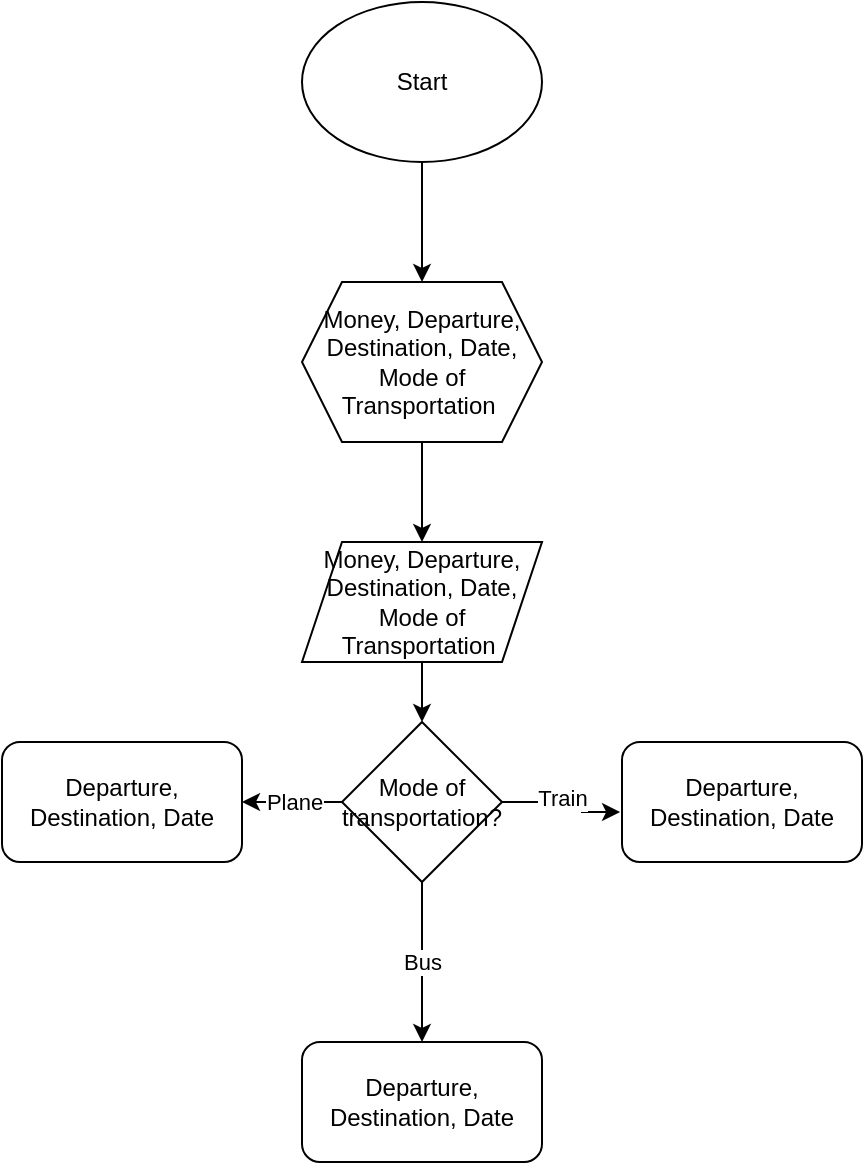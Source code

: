 <mxfile version="24.0.5" type="github">
  <diagram name="Page-1" id="Dds4jUuPAyqlkKa783bW">
    <mxGraphModel dx="862" dy="563" grid="1" gridSize="11" guides="1" tooltips="1" connect="1" arrows="1" fold="1" page="1" pageScale="1" pageWidth="1200" pageHeight="1600" math="0" shadow="0">
      <root>
        <mxCell id="0" />
        <mxCell id="1" parent="0" />
        <mxCell id="TmK4ivLg2jkv_fZSlfmU-4" style="edgeStyle=orthogonalEdgeStyle;rounded=0;orthogonalLoop=1;jettySize=auto;html=1;entryX=0.5;entryY=0;entryDx=0;entryDy=0;" edge="1" parent="1" source="TmK4ivLg2jkv_fZSlfmU-1" target="TmK4ivLg2jkv_fZSlfmU-2">
          <mxGeometry relative="1" as="geometry" />
        </mxCell>
        <mxCell id="TmK4ivLg2jkv_fZSlfmU-1" value="Start" style="ellipse;whiteSpace=wrap;html=1;" vertex="1" parent="1">
          <mxGeometry x="390" y="60" width="120" height="80" as="geometry" />
        </mxCell>
        <mxCell id="TmK4ivLg2jkv_fZSlfmU-6" style="edgeStyle=orthogonalEdgeStyle;rounded=0;orthogonalLoop=1;jettySize=auto;html=1;entryX=0.5;entryY=0;entryDx=0;entryDy=0;" edge="1" parent="1" source="TmK4ivLg2jkv_fZSlfmU-2" target="TmK4ivLg2jkv_fZSlfmU-5">
          <mxGeometry relative="1" as="geometry" />
        </mxCell>
        <mxCell id="TmK4ivLg2jkv_fZSlfmU-2" value="Money, Departure, Destination, Date, Mode of Transportation&amp;nbsp;" style="shape=hexagon;perimeter=hexagonPerimeter2;whiteSpace=wrap;html=1;fixedSize=1;" vertex="1" parent="1">
          <mxGeometry x="390" y="200" width="120" height="80" as="geometry" />
        </mxCell>
        <mxCell id="TmK4ivLg2jkv_fZSlfmU-9" style="edgeStyle=orthogonalEdgeStyle;rounded=0;orthogonalLoop=1;jettySize=auto;html=1;entryX=0.5;entryY=0;entryDx=0;entryDy=0;" edge="1" parent="1" source="TmK4ivLg2jkv_fZSlfmU-5" target="TmK4ivLg2jkv_fZSlfmU-8">
          <mxGeometry relative="1" as="geometry" />
        </mxCell>
        <mxCell id="TmK4ivLg2jkv_fZSlfmU-5" value="Money, Departure, Destination, Date, Mode of Transportation&amp;nbsp;" style="shape=parallelogram;perimeter=parallelogramPerimeter;whiteSpace=wrap;html=1;fixedSize=1;" vertex="1" parent="1">
          <mxGeometry x="390" y="330" width="120" height="60" as="geometry" />
        </mxCell>
        <mxCell id="TmK4ivLg2jkv_fZSlfmU-16" style="edgeStyle=orthogonalEdgeStyle;rounded=0;orthogonalLoop=1;jettySize=auto;html=1;entryX=1;entryY=0.5;entryDx=0;entryDy=0;" edge="1" parent="1" source="TmK4ivLg2jkv_fZSlfmU-8" target="TmK4ivLg2jkv_fZSlfmU-15">
          <mxGeometry relative="1" as="geometry" />
        </mxCell>
        <mxCell id="TmK4ivLg2jkv_fZSlfmU-18" value="Plane" style="edgeLabel;html=1;align=center;verticalAlign=middle;resizable=0;points=[];" vertex="1" connectable="0" parent="TmK4ivLg2jkv_fZSlfmU-16">
          <mxGeometry x="-0.032" relative="1" as="geometry">
            <mxPoint as="offset" />
          </mxGeometry>
        </mxCell>
        <mxCell id="TmK4ivLg2jkv_fZSlfmU-17" value="Bus" style="edgeStyle=orthogonalEdgeStyle;rounded=0;orthogonalLoop=1;jettySize=auto;html=1;entryX=0.5;entryY=0;entryDx=0;entryDy=0;" edge="1" parent="1" source="TmK4ivLg2jkv_fZSlfmU-8" target="TmK4ivLg2jkv_fZSlfmU-13">
          <mxGeometry relative="1" as="geometry" />
        </mxCell>
        <mxCell id="TmK4ivLg2jkv_fZSlfmU-8" value="Mode of transportation?" style="rhombus;whiteSpace=wrap;html=1;" vertex="1" parent="1">
          <mxGeometry x="410" y="420" width="80" height="80" as="geometry" />
        </mxCell>
        <mxCell id="TmK4ivLg2jkv_fZSlfmU-10" value="Departure, Destination, Date" style="rounded=1;whiteSpace=wrap;html=1;" vertex="1" parent="1">
          <mxGeometry x="550" y="430" width="120" height="60" as="geometry" />
        </mxCell>
        <mxCell id="TmK4ivLg2jkv_fZSlfmU-11" style="edgeStyle=orthogonalEdgeStyle;rounded=0;orthogonalLoop=1;jettySize=auto;html=1;entryX=-0.008;entryY=0.584;entryDx=0;entryDy=0;entryPerimeter=0;" edge="1" parent="1" source="TmK4ivLg2jkv_fZSlfmU-8" target="TmK4ivLg2jkv_fZSlfmU-10">
          <mxGeometry relative="1" as="geometry">
            <Array as="points">
              <mxPoint x="530" y="460" />
              <mxPoint x="530" y="465" />
            </Array>
          </mxGeometry>
        </mxCell>
        <mxCell id="TmK4ivLg2jkv_fZSlfmU-12" value="Train" style="edgeLabel;html=1;align=center;verticalAlign=middle;resizable=0;points=[];" vertex="1" connectable="0" parent="TmK4ivLg2jkv_fZSlfmU-11">
          <mxGeometry x="-0.085" y="2" relative="1" as="geometry">
            <mxPoint as="offset" />
          </mxGeometry>
        </mxCell>
        <mxCell id="TmK4ivLg2jkv_fZSlfmU-13" value="Departure, Destination, Date" style="rounded=1;whiteSpace=wrap;html=1;" vertex="1" parent="1">
          <mxGeometry x="390" y="580" width="120" height="60" as="geometry" />
        </mxCell>
        <mxCell id="TmK4ivLg2jkv_fZSlfmU-15" value="Departure, Destination, Date" style="rounded=1;whiteSpace=wrap;html=1;" vertex="1" parent="1">
          <mxGeometry x="240" y="430" width="120" height="60" as="geometry" />
        </mxCell>
      </root>
    </mxGraphModel>
  </diagram>
</mxfile>
